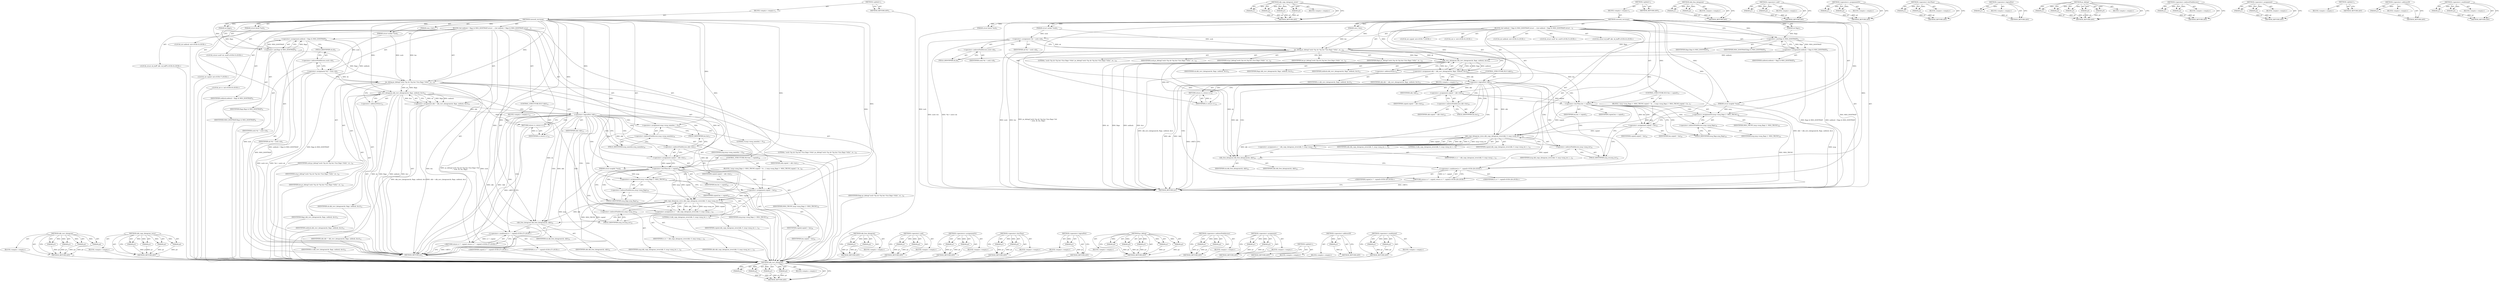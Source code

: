 digraph "&lt;operator&gt;.conditional" {
vulnerable_143 [label=<(METHOD,skb_recv_datagram)>];
vulnerable_144 [label=<(PARAM,p1)>];
vulnerable_145 [label=<(PARAM,p2)>];
vulnerable_146 [label=<(PARAM,p3)>];
vulnerable_147 [label=<(PARAM,p4)>];
vulnerable_148 [label=<(BLOCK,&lt;empty&gt;,&lt;empty&gt;)>];
vulnerable_149 [label=<(METHOD_RETURN,ANY)>];
vulnerable_168 [label=<(METHOD,skb_copy_datagram_iovec)>];
vulnerable_169 [label=<(PARAM,p1)>];
vulnerable_170 [label=<(PARAM,p2)>];
vulnerable_171 [label=<(PARAM,p3)>];
vulnerable_172 [label=<(PARAM,p4)>];
vulnerable_173 [label=<(BLOCK,&lt;empty&gt;,&lt;empty&gt;)>];
vulnerable_174 [label=<(METHOD_RETURN,ANY)>];
vulnerable_6 [label=<(METHOD,&lt;global&gt;)<SUB>1</SUB>>];
vulnerable_7 [label=<(BLOCK,&lt;empty&gt;,&lt;empty&gt;)<SUB>1</SUB>>];
vulnerable_8 [label=<(METHOD,rawsock_recvmsg)<SUB>1</SUB>>];
vulnerable_9 [label=<(PARAM,struct kiocb *iocb)<SUB>1</SUB>>];
vulnerable_10 [label=<(PARAM,struct socket *sock)<SUB>1</SUB>>];
vulnerable_11 [label=<(PARAM,struct msghdr *msg)<SUB>2</SUB>>];
vulnerable_12 [label=<(PARAM,size_t len)<SUB>2</SUB>>];
vulnerable_13 [label=<(PARAM,int flags)<SUB>2</SUB>>];
vulnerable_14 [label=<(BLOCK,{
	int noblock = flags &amp; MSG_DONTWAIT;
	struct ...,{
	int noblock = flags &amp; MSG_DONTWAIT;
	struct ...)<SUB>3</SUB>>];
vulnerable_15 [label="<(LOCAL,int noblock: int)<SUB>4</SUB>>"];
vulnerable_16 [label=<(&lt;operator&gt;.assignment,noblock = flags &amp; MSG_DONTWAIT)<SUB>4</SUB>>];
vulnerable_17 [label=<(IDENTIFIER,noblock,noblock = flags &amp; MSG_DONTWAIT)<SUB>4</SUB>>];
vulnerable_18 [label=<(&lt;operator&gt;.and,flags &amp; MSG_DONTWAIT)<SUB>4</SUB>>];
vulnerable_19 [label=<(IDENTIFIER,flags,flags &amp; MSG_DONTWAIT)<SUB>4</SUB>>];
vulnerable_20 [label=<(IDENTIFIER,MSG_DONTWAIT,flags &amp; MSG_DONTWAIT)<SUB>4</SUB>>];
vulnerable_21 [label="<(LOCAL,struct sock* sk: sock*)<SUB>5</SUB>>"];
vulnerable_22 [label=<(&lt;operator&gt;.assignment,*sk = sock-&gt;sk)<SUB>5</SUB>>];
vulnerable_23 [label=<(IDENTIFIER,sk,*sk = sock-&gt;sk)<SUB>5</SUB>>];
vulnerable_24 [label=<(&lt;operator&gt;.indirectFieldAccess,sock-&gt;sk)<SUB>5</SUB>>];
vulnerable_25 [label=<(IDENTIFIER,sock,*sk = sock-&gt;sk)<SUB>5</SUB>>];
vulnerable_26 [label=<(FIELD_IDENTIFIER,sk,sk)<SUB>5</SUB>>];
vulnerable_27 [label="<(LOCAL,struct sk_buff* skb: sk_buff*)<SUB>6</SUB>>"];
vulnerable_28 [label="<(LOCAL,int copied: int)<SUB>7</SUB>>"];
vulnerable_29 [label="<(LOCAL,int rc: int)<SUB>8</SUB>>"];
vulnerable_30 [label=<(pr_debug,pr_debug(&quot;sock=%p sk=%p len=%zu flags=%d\n&quot;, so...)<SUB>10</SUB>>];
vulnerable_31 [label=<(LITERAL,&quot;sock=%p sk=%p len=%zu flags=%d\n&quot;,pr_debug(&quot;sock=%p sk=%p len=%zu flags=%d\n&quot;, so...)<SUB>10</SUB>>];
vulnerable_32 [label=<(IDENTIFIER,sock,pr_debug(&quot;sock=%p sk=%p len=%zu flags=%d\n&quot;, so...)<SUB>10</SUB>>];
vulnerable_33 [label=<(IDENTIFIER,sk,pr_debug(&quot;sock=%p sk=%p len=%zu flags=%d\n&quot;, so...)<SUB>10</SUB>>];
vulnerable_34 [label=<(IDENTIFIER,len,pr_debug(&quot;sock=%p sk=%p len=%zu flags=%d\n&quot;, so...)<SUB>10</SUB>>];
vulnerable_35 [label=<(IDENTIFIER,flags,pr_debug(&quot;sock=%p sk=%p len=%zu flags=%d\n&quot;, so...)<SUB>10</SUB>>];
vulnerable_36 [label=<(&lt;operator&gt;.assignment,skb = skb_recv_datagram(sk, flags, noblock, &amp;rc))<SUB>12</SUB>>];
vulnerable_37 [label=<(IDENTIFIER,skb,skb = skb_recv_datagram(sk, flags, noblock, &amp;rc))<SUB>12</SUB>>];
vulnerable_38 [label=<(skb_recv_datagram,skb_recv_datagram(sk, flags, noblock, &amp;rc))<SUB>12</SUB>>];
vulnerable_39 [label=<(IDENTIFIER,sk,skb_recv_datagram(sk, flags, noblock, &amp;rc))<SUB>12</SUB>>];
vulnerable_40 [label=<(IDENTIFIER,flags,skb_recv_datagram(sk, flags, noblock, &amp;rc))<SUB>12</SUB>>];
vulnerable_41 [label=<(IDENTIFIER,noblock,skb_recv_datagram(sk, flags, noblock, &amp;rc))<SUB>12</SUB>>];
vulnerable_42 [label=<(&lt;operator&gt;.addressOf,&amp;rc)<SUB>12</SUB>>];
vulnerable_43 [label=<(IDENTIFIER,rc,skb_recv_datagram(sk, flags, noblock, &amp;rc))<SUB>12</SUB>>];
vulnerable_44 [label=<(CONTROL_STRUCTURE,IF,if (!skb))<SUB>13</SUB>>];
vulnerable_45 [label=<(&lt;operator&gt;.logicalNot,!skb)<SUB>13</SUB>>];
vulnerable_46 [label=<(IDENTIFIER,skb,!skb)<SUB>13</SUB>>];
vulnerable_47 [label=<(BLOCK,&lt;empty&gt;,&lt;empty&gt;)<SUB>14</SUB>>];
vulnerable_48 [label=<(RETURN,return rc;,return rc;)<SUB>14</SUB>>];
vulnerable_49 [label=<(IDENTIFIER,rc,return rc;)<SUB>14</SUB>>];
vulnerable_50 [label=<(&lt;operator&gt;.assignment,msg-&gt;msg_namelen = 0)<SUB>16</SUB>>];
vulnerable_51 [label=<(&lt;operator&gt;.indirectFieldAccess,msg-&gt;msg_namelen)<SUB>16</SUB>>];
vulnerable_52 [label=<(IDENTIFIER,msg,msg-&gt;msg_namelen = 0)<SUB>16</SUB>>];
vulnerable_53 [label=<(FIELD_IDENTIFIER,msg_namelen,msg_namelen)<SUB>16</SUB>>];
vulnerable_54 [label=<(LITERAL,0,msg-&gt;msg_namelen = 0)<SUB>16</SUB>>];
vulnerable_55 [label=<(&lt;operator&gt;.assignment,copied = skb-&gt;len)<SUB>17</SUB>>];
vulnerable_56 [label=<(IDENTIFIER,copied,copied = skb-&gt;len)<SUB>17</SUB>>];
vulnerable_57 [label=<(&lt;operator&gt;.indirectFieldAccess,skb-&gt;len)<SUB>17</SUB>>];
vulnerable_58 [label=<(IDENTIFIER,skb,copied = skb-&gt;len)<SUB>17</SUB>>];
vulnerable_59 [label=<(FIELD_IDENTIFIER,len,len)<SUB>17</SUB>>];
vulnerable_60 [label=<(CONTROL_STRUCTURE,IF,if (len &lt; copied))<SUB>18</SUB>>];
vulnerable_61 [label=<(&lt;operator&gt;.lessThan,len &lt; copied)<SUB>18</SUB>>];
vulnerable_62 [label=<(IDENTIFIER,len,len &lt; copied)<SUB>18</SUB>>];
vulnerable_63 [label=<(IDENTIFIER,copied,len &lt; copied)<SUB>18</SUB>>];
vulnerable_64 [label=<(BLOCK,{
 		msg-&gt;msg_flags |= MSG_TRUNC;
		copied = le...,{
 		msg-&gt;msg_flags |= MSG_TRUNC;
		copied = le...)<SUB>18</SUB>>];
vulnerable_65 [label=<(&lt;operators&gt;.assignmentOr,msg-&gt;msg_flags |= MSG_TRUNC)<SUB>19</SUB>>];
vulnerable_66 [label=<(&lt;operator&gt;.indirectFieldAccess,msg-&gt;msg_flags)<SUB>19</SUB>>];
vulnerable_67 [label=<(IDENTIFIER,msg,msg-&gt;msg_flags |= MSG_TRUNC)<SUB>19</SUB>>];
vulnerable_68 [label=<(FIELD_IDENTIFIER,msg_flags,msg_flags)<SUB>19</SUB>>];
vulnerable_69 [label=<(IDENTIFIER,MSG_TRUNC,msg-&gt;msg_flags |= MSG_TRUNC)<SUB>19</SUB>>];
vulnerable_70 [label=<(&lt;operator&gt;.assignment,copied = len)<SUB>20</SUB>>];
vulnerable_71 [label=<(IDENTIFIER,copied,copied = len)<SUB>20</SUB>>];
vulnerable_72 [label=<(IDENTIFIER,len,copied = len)<SUB>20</SUB>>];
vulnerable_73 [label=<(&lt;operator&gt;.assignment,rc = skb_copy_datagram_iovec(skb, 0, msg-&gt;msg_i...)<SUB>23</SUB>>];
vulnerable_74 [label=<(IDENTIFIER,rc,rc = skb_copy_datagram_iovec(skb, 0, msg-&gt;msg_i...)<SUB>23</SUB>>];
vulnerable_75 [label=<(skb_copy_datagram_iovec,skb_copy_datagram_iovec(skb, 0, msg-&gt;msg_iov, c...)<SUB>23</SUB>>];
vulnerable_76 [label=<(IDENTIFIER,skb,skb_copy_datagram_iovec(skb, 0, msg-&gt;msg_iov, c...)<SUB>23</SUB>>];
vulnerable_77 [label=<(LITERAL,0,skb_copy_datagram_iovec(skb, 0, msg-&gt;msg_iov, c...)<SUB>23</SUB>>];
vulnerable_78 [label=<(&lt;operator&gt;.indirectFieldAccess,msg-&gt;msg_iov)<SUB>23</SUB>>];
vulnerable_79 [label=<(IDENTIFIER,msg,skb_copy_datagram_iovec(skb, 0, msg-&gt;msg_iov, c...)<SUB>23</SUB>>];
vulnerable_80 [label=<(FIELD_IDENTIFIER,msg_iov,msg_iov)<SUB>23</SUB>>];
vulnerable_81 [label=<(IDENTIFIER,copied,skb_copy_datagram_iovec(skb, 0, msg-&gt;msg_iov, c...)<SUB>23</SUB>>];
vulnerable_82 [label=<(skb_free_datagram,skb_free_datagram(sk, skb))<SUB>25</SUB>>];
vulnerable_83 [label=<(IDENTIFIER,sk,skb_free_datagram(sk, skb))<SUB>25</SUB>>];
vulnerable_84 [label=<(IDENTIFIER,skb,skb_free_datagram(sk, skb))<SUB>25</SUB>>];
vulnerable_85 [label="<(RETURN,return rc ? : copied;,return rc ? : copied;)<SUB>27</SUB>>"];
vulnerable_86 [label="<(&lt;operator&gt;.conditional,rc ? : copied)<SUB>27</SUB>>"];
vulnerable_87 [label="<(IDENTIFIER,rc,rc ? : copied)<SUB>27</SUB>>"];
vulnerable_88 [label="<(IDENTIFIER,copied,rc ? : copied)<SUB>27</SUB>>"];
vulnerable_89 [label=<(METHOD_RETURN,int)<SUB>1</SUB>>];
vulnerable_91 [label=<(METHOD_RETURN,ANY)<SUB>1</SUB>>];
vulnerable_175 [label=<(METHOD,skb_free_datagram)>];
vulnerable_176 [label=<(PARAM,p1)>];
vulnerable_177 [label=<(PARAM,p2)>];
vulnerable_178 [label=<(BLOCK,&lt;empty&gt;,&lt;empty&gt;)>];
vulnerable_179 [label=<(METHOD_RETURN,ANY)>];
vulnerable_125 [label=<(METHOD,&lt;operator&gt;.and)>];
vulnerable_126 [label=<(PARAM,p1)>];
vulnerable_127 [label=<(PARAM,p2)>];
vulnerable_128 [label=<(BLOCK,&lt;empty&gt;,&lt;empty&gt;)>];
vulnerable_129 [label=<(METHOD_RETURN,ANY)>];
vulnerable_163 [label=<(METHOD,&lt;operators&gt;.assignmentOr)>];
vulnerable_164 [label=<(PARAM,p1)>];
vulnerable_165 [label=<(PARAM,p2)>];
vulnerable_166 [label=<(BLOCK,&lt;empty&gt;,&lt;empty&gt;)>];
vulnerable_167 [label=<(METHOD_RETURN,ANY)>];
vulnerable_158 [label=<(METHOD,&lt;operator&gt;.lessThan)>];
vulnerable_159 [label=<(PARAM,p1)>];
vulnerable_160 [label=<(PARAM,p2)>];
vulnerable_161 [label=<(BLOCK,&lt;empty&gt;,&lt;empty&gt;)>];
vulnerable_162 [label=<(METHOD_RETURN,ANY)>];
vulnerable_154 [label=<(METHOD,&lt;operator&gt;.logicalNot)>];
vulnerable_155 [label=<(PARAM,p1)>];
vulnerable_156 [label=<(BLOCK,&lt;empty&gt;,&lt;empty&gt;)>];
vulnerable_157 [label=<(METHOD_RETURN,ANY)>];
vulnerable_135 [label=<(METHOD,pr_debug)>];
vulnerable_136 [label=<(PARAM,p1)>];
vulnerable_137 [label=<(PARAM,p2)>];
vulnerable_138 [label=<(PARAM,p3)>];
vulnerable_139 [label=<(PARAM,p4)>];
vulnerable_140 [label=<(PARAM,p5)>];
vulnerable_141 [label=<(BLOCK,&lt;empty&gt;,&lt;empty&gt;)>];
vulnerable_142 [label=<(METHOD_RETURN,ANY)>];
vulnerable_130 [label=<(METHOD,&lt;operator&gt;.indirectFieldAccess)>];
vulnerable_131 [label=<(PARAM,p1)>];
vulnerable_132 [label=<(PARAM,p2)>];
vulnerable_133 [label=<(BLOCK,&lt;empty&gt;,&lt;empty&gt;)>];
vulnerable_134 [label=<(METHOD_RETURN,ANY)>];
vulnerable_120 [label=<(METHOD,&lt;operator&gt;.assignment)>];
vulnerable_121 [label=<(PARAM,p1)>];
vulnerable_122 [label=<(PARAM,p2)>];
vulnerable_123 [label=<(BLOCK,&lt;empty&gt;,&lt;empty&gt;)>];
vulnerable_124 [label=<(METHOD_RETURN,ANY)>];
vulnerable_114 [label=<(METHOD,&lt;global&gt;)<SUB>1</SUB>>];
vulnerable_115 [label=<(BLOCK,&lt;empty&gt;,&lt;empty&gt;)>];
vulnerable_116 [label=<(METHOD_RETURN,ANY)>];
vulnerable_150 [label=<(METHOD,&lt;operator&gt;.addressOf)>];
vulnerable_151 [label=<(PARAM,p1)>];
vulnerable_152 [label=<(BLOCK,&lt;empty&gt;,&lt;empty&gt;)>];
vulnerable_153 [label=<(METHOD_RETURN,ANY)>];
vulnerable_180 [label=<(METHOD,&lt;operator&gt;.conditional)>];
vulnerable_181 [label=<(PARAM,p1)>];
vulnerable_182 [label=<(PARAM,p2)>];
vulnerable_183 [label=<(BLOCK,&lt;empty&gt;,&lt;empty&gt;)>];
vulnerable_184 [label=<(METHOD_RETURN,ANY)>];
fixed_138 [label=<(METHOD,skb_recv_datagram)>];
fixed_139 [label=<(PARAM,p1)>];
fixed_140 [label=<(PARAM,p2)>];
fixed_141 [label=<(PARAM,p3)>];
fixed_142 [label=<(PARAM,p4)>];
fixed_143 [label=<(BLOCK,&lt;empty&gt;,&lt;empty&gt;)>];
fixed_144 [label=<(METHOD_RETURN,ANY)>];
fixed_163 [label=<(METHOD,skb_copy_datagram_iovec)>];
fixed_164 [label=<(PARAM,p1)>];
fixed_165 [label=<(PARAM,p2)>];
fixed_166 [label=<(PARAM,p3)>];
fixed_167 [label=<(PARAM,p4)>];
fixed_168 [label=<(BLOCK,&lt;empty&gt;,&lt;empty&gt;)>];
fixed_169 [label=<(METHOD_RETURN,ANY)>];
fixed_6 [label=<(METHOD,&lt;global&gt;)<SUB>1</SUB>>];
fixed_7 [label=<(BLOCK,&lt;empty&gt;,&lt;empty&gt;)<SUB>1</SUB>>];
fixed_8 [label=<(METHOD,rawsock_recvmsg)<SUB>1</SUB>>];
fixed_9 [label=<(PARAM,struct kiocb *iocb)<SUB>1</SUB>>];
fixed_10 [label=<(PARAM,struct socket *sock)<SUB>1</SUB>>];
fixed_11 [label=<(PARAM,struct msghdr *msg)<SUB>2</SUB>>];
fixed_12 [label=<(PARAM,size_t len)<SUB>2</SUB>>];
fixed_13 [label=<(PARAM,int flags)<SUB>2</SUB>>];
fixed_14 [label=<(BLOCK,{
	int noblock = flags &amp; MSG_DONTWAIT;
	struct ...,{
	int noblock = flags &amp; MSG_DONTWAIT;
	struct ...)<SUB>3</SUB>>];
fixed_15 [label="<(LOCAL,int noblock: int)<SUB>4</SUB>>"];
fixed_16 [label=<(&lt;operator&gt;.assignment,noblock = flags &amp; MSG_DONTWAIT)<SUB>4</SUB>>];
fixed_17 [label=<(IDENTIFIER,noblock,noblock = flags &amp; MSG_DONTWAIT)<SUB>4</SUB>>];
fixed_18 [label=<(&lt;operator&gt;.and,flags &amp; MSG_DONTWAIT)<SUB>4</SUB>>];
fixed_19 [label=<(IDENTIFIER,flags,flags &amp; MSG_DONTWAIT)<SUB>4</SUB>>];
fixed_20 [label=<(IDENTIFIER,MSG_DONTWAIT,flags &amp; MSG_DONTWAIT)<SUB>4</SUB>>];
fixed_21 [label="<(LOCAL,struct sock* sk: sock*)<SUB>5</SUB>>"];
fixed_22 [label=<(&lt;operator&gt;.assignment,*sk = sock-&gt;sk)<SUB>5</SUB>>];
fixed_23 [label=<(IDENTIFIER,sk,*sk = sock-&gt;sk)<SUB>5</SUB>>];
fixed_24 [label=<(&lt;operator&gt;.indirectFieldAccess,sock-&gt;sk)<SUB>5</SUB>>];
fixed_25 [label=<(IDENTIFIER,sock,*sk = sock-&gt;sk)<SUB>5</SUB>>];
fixed_26 [label=<(FIELD_IDENTIFIER,sk,sk)<SUB>5</SUB>>];
fixed_27 [label="<(LOCAL,struct sk_buff* skb: sk_buff*)<SUB>6</SUB>>"];
fixed_28 [label="<(LOCAL,int copied: int)<SUB>7</SUB>>"];
fixed_29 [label="<(LOCAL,int rc: int)<SUB>8</SUB>>"];
fixed_30 [label=<(pr_debug,pr_debug(&quot;sock=%p sk=%p len=%zu flags=%d\n&quot;, so...)<SUB>10</SUB>>];
fixed_31 [label=<(LITERAL,&quot;sock=%p sk=%p len=%zu flags=%d\n&quot;,pr_debug(&quot;sock=%p sk=%p len=%zu flags=%d\n&quot;, so...)<SUB>10</SUB>>];
fixed_32 [label=<(IDENTIFIER,sock,pr_debug(&quot;sock=%p sk=%p len=%zu flags=%d\n&quot;, so...)<SUB>10</SUB>>];
fixed_33 [label=<(IDENTIFIER,sk,pr_debug(&quot;sock=%p sk=%p len=%zu flags=%d\n&quot;, so...)<SUB>10</SUB>>];
fixed_34 [label=<(IDENTIFIER,len,pr_debug(&quot;sock=%p sk=%p len=%zu flags=%d\n&quot;, so...)<SUB>10</SUB>>];
fixed_35 [label=<(IDENTIFIER,flags,pr_debug(&quot;sock=%p sk=%p len=%zu flags=%d\n&quot;, so...)<SUB>10</SUB>>];
fixed_36 [label=<(&lt;operator&gt;.assignment,skb = skb_recv_datagram(sk, flags, noblock, &amp;rc))<SUB>12</SUB>>];
fixed_37 [label=<(IDENTIFIER,skb,skb = skb_recv_datagram(sk, flags, noblock, &amp;rc))<SUB>12</SUB>>];
fixed_38 [label=<(skb_recv_datagram,skb_recv_datagram(sk, flags, noblock, &amp;rc))<SUB>12</SUB>>];
fixed_39 [label=<(IDENTIFIER,sk,skb_recv_datagram(sk, flags, noblock, &amp;rc))<SUB>12</SUB>>];
fixed_40 [label=<(IDENTIFIER,flags,skb_recv_datagram(sk, flags, noblock, &amp;rc))<SUB>12</SUB>>];
fixed_41 [label=<(IDENTIFIER,noblock,skb_recv_datagram(sk, flags, noblock, &amp;rc))<SUB>12</SUB>>];
fixed_42 [label=<(&lt;operator&gt;.addressOf,&amp;rc)<SUB>12</SUB>>];
fixed_43 [label=<(IDENTIFIER,rc,skb_recv_datagram(sk, flags, noblock, &amp;rc))<SUB>12</SUB>>];
fixed_44 [label=<(CONTROL_STRUCTURE,IF,if (!skb))<SUB>13</SUB>>];
fixed_45 [label=<(&lt;operator&gt;.logicalNot,!skb)<SUB>13</SUB>>];
fixed_46 [label=<(IDENTIFIER,skb,!skb)<SUB>13</SUB>>];
fixed_47 [label=<(BLOCK,&lt;empty&gt;,&lt;empty&gt;)<SUB>14</SUB>>];
fixed_48 [label=<(RETURN,return rc;,return rc;)<SUB>14</SUB>>];
fixed_49 [label=<(IDENTIFIER,rc,return rc;)<SUB>14</SUB>>];
fixed_50 [label=<(&lt;operator&gt;.assignment,copied = skb-&gt;len)<SUB>16</SUB>>];
fixed_51 [label=<(IDENTIFIER,copied,copied = skb-&gt;len)<SUB>16</SUB>>];
fixed_52 [label=<(&lt;operator&gt;.indirectFieldAccess,skb-&gt;len)<SUB>16</SUB>>];
fixed_53 [label=<(IDENTIFIER,skb,copied = skb-&gt;len)<SUB>16</SUB>>];
fixed_54 [label=<(FIELD_IDENTIFIER,len,len)<SUB>16</SUB>>];
fixed_55 [label=<(CONTROL_STRUCTURE,IF,if (len &lt; copied))<SUB>17</SUB>>];
fixed_56 [label=<(&lt;operator&gt;.lessThan,len &lt; copied)<SUB>17</SUB>>];
fixed_57 [label=<(IDENTIFIER,len,len &lt; copied)<SUB>17</SUB>>];
fixed_58 [label=<(IDENTIFIER,copied,len &lt; copied)<SUB>17</SUB>>];
fixed_59 [label=<(BLOCK,{
 		msg-&gt;msg_flags |= MSG_TRUNC;
		copied = le...,{
 		msg-&gt;msg_flags |= MSG_TRUNC;
		copied = le...)<SUB>17</SUB>>];
fixed_60 [label=<(&lt;operators&gt;.assignmentOr,msg-&gt;msg_flags |= MSG_TRUNC)<SUB>18</SUB>>];
fixed_61 [label=<(&lt;operator&gt;.indirectFieldAccess,msg-&gt;msg_flags)<SUB>18</SUB>>];
fixed_62 [label=<(IDENTIFIER,msg,msg-&gt;msg_flags |= MSG_TRUNC)<SUB>18</SUB>>];
fixed_63 [label=<(FIELD_IDENTIFIER,msg_flags,msg_flags)<SUB>18</SUB>>];
fixed_64 [label=<(IDENTIFIER,MSG_TRUNC,msg-&gt;msg_flags |= MSG_TRUNC)<SUB>18</SUB>>];
fixed_65 [label=<(&lt;operator&gt;.assignment,copied = len)<SUB>19</SUB>>];
fixed_66 [label=<(IDENTIFIER,copied,copied = len)<SUB>19</SUB>>];
fixed_67 [label=<(IDENTIFIER,len,copied = len)<SUB>19</SUB>>];
fixed_68 [label=<(&lt;operator&gt;.assignment,rc = skb_copy_datagram_iovec(skb, 0, msg-&gt;msg_i...)<SUB>22</SUB>>];
fixed_69 [label=<(IDENTIFIER,rc,rc = skb_copy_datagram_iovec(skb, 0, msg-&gt;msg_i...)<SUB>22</SUB>>];
fixed_70 [label=<(skb_copy_datagram_iovec,skb_copy_datagram_iovec(skb, 0, msg-&gt;msg_iov, c...)<SUB>22</SUB>>];
fixed_71 [label=<(IDENTIFIER,skb,skb_copy_datagram_iovec(skb, 0, msg-&gt;msg_iov, c...)<SUB>22</SUB>>];
fixed_72 [label=<(LITERAL,0,skb_copy_datagram_iovec(skb, 0, msg-&gt;msg_iov, c...)<SUB>22</SUB>>];
fixed_73 [label=<(&lt;operator&gt;.indirectFieldAccess,msg-&gt;msg_iov)<SUB>22</SUB>>];
fixed_74 [label=<(IDENTIFIER,msg,skb_copy_datagram_iovec(skb, 0, msg-&gt;msg_iov, c...)<SUB>22</SUB>>];
fixed_75 [label=<(FIELD_IDENTIFIER,msg_iov,msg_iov)<SUB>22</SUB>>];
fixed_76 [label=<(IDENTIFIER,copied,skb_copy_datagram_iovec(skb, 0, msg-&gt;msg_iov, c...)<SUB>22</SUB>>];
fixed_77 [label=<(skb_free_datagram,skb_free_datagram(sk, skb))<SUB>24</SUB>>];
fixed_78 [label=<(IDENTIFIER,sk,skb_free_datagram(sk, skb))<SUB>24</SUB>>];
fixed_79 [label=<(IDENTIFIER,skb,skb_free_datagram(sk, skb))<SUB>24</SUB>>];
fixed_80 [label="<(RETURN,return rc ? : copied;,return rc ? : copied;)<SUB>26</SUB>>"];
fixed_81 [label="<(&lt;operator&gt;.conditional,rc ? : copied)<SUB>26</SUB>>"];
fixed_82 [label="<(IDENTIFIER,rc,rc ? : copied)<SUB>26</SUB>>"];
fixed_83 [label="<(IDENTIFIER,copied,rc ? : copied)<SUB>26</SUB>>"];
fixed_84 [label=<(METHOD_RETURN,int)<SUB>1</SUB>>];
fixed_86 [label=<(METHOD_RETURN,ANY)<SUB>1</SUB>>];
fixed_170 [label=<(METHOD,skb_free_datagram)>];
fixed_171 [label=<(PARAM,p1)>];
fixed_172 [label=<(PARAM,p2)>];
fixed_173 [label=<(BLOCK,&lt;empty&gt;,&lt;empty&gt;)>];
fixed_174 [label=<(METHOD_RETURN,ANY)>];
fixed_120 [label=<(METHOD,&lt;operator&gt;.and)>];
fixed_121 [label=<(PARAM,p1)>];
fixed_122 [label=<(PARAM,p2)>];
fixed_123 [label=<(BLOCK,&lt;empty&gt;,&lt;empty&gt;)>];
fixed_124 [label=<(METHOD_RETURN,ANY)>];
fixed_158 [label=<(METHOD,&lt;operators&gt;.assignmentOr)>];
fixed_159 [label=<(PARAM,p1)>];
fixed_160 [label=<(PARAM,p2)>];
fixed_161 [label=<(BLOCK,&lt;empty&gt;,&lt;empty&gt;)>];
fixed_162 [label=<(METHOD_RETURN,ANY)>];
fixed_153 [label=<(METHOD,&lt;operator&gt;.lessThan)>];
fixed_154 [label=<(PARAM,p1)>];
fixed_155 [label=<(PARAM,p2)>];
fixed_156 [label=<(BLOCK,&lt;empty&gt;,&lt;empty&gt;)>];
fixed_157 [label=<(METHOD_RETURN,ANY)>];
fixed_149 [label=<(METHOD,&lt;operator&gt;.logicalNot)>];
fixed_150 [label=<(PARAM,p1)>];
fixed_151 [label=<(BLOCK,&lt;empty&gt;,&lt;empty&gt;)>];
fixed_152 [label=<(METHOD_RETURN,ANY)>];
fixed_130 [label=<(METHOD,pr_debug)>];
fixed_131 [label=<(PARAM,p1)>];
fixed_132 [label=<(PARAM,p2)>];
fixed_133 [label=<(PARAM,p3)>];
fixed_134 [label=<(PARAM,p4)>];
fixed_135 [label=<(PARAM,p5)>];
fixed_136 [label=<(BLOCK,&lt;empty&gt;,&lt;empty&gt;)>];
fixed_137 [label=<(METHOD_RETURN,ANY)>];
fixed_125 [label=<(METHOD,&lt;operator&gt;.indirectFieldAccess)>];
fixed_126 [label=<(PARAM,p1)>];
fixed_127 [label=<(PARAM,p2)>];
fixed_128 [label=<(BLOCK,&lt;empty&gt;,&lt;empty&gt;)>];
fixed_129 [label=<(METHOD_RETURN,ANY)>];
fixed_115 [label=<(METHOD,&lt;operator&gt;.assignment)>];
fixed_116 [label=<(PARAM,p1)>];
fixed_117 [label=<(PARAM,p2)>];
fixed_118 [label=<(BLOCK,&lt;empty&gt;,&lt;empty&gt;)>];
fixed_119 [label=<(METHOD_RETURN,ANY)>];
fixed_109 [label=<(METHOD,&lt;global&gt;)<SUB>1</SUB>>];
fixed_110 [label=<(BLOCK,&lt;empty&gt;,&lt;empty&gt;)>];
fixed_111 [label=<(METHOD_RETURN,ANY)>];
fixed_145 [label=<(METHOD,&lt;operator&gt;.addressOf)>];
fixed_146 [label=<(PARAM,p1)>];
fixed_147 [label=<(BLOCK,&lt;empty&gt;,&lt;empty&gt;)>];
fixed_148 [label=<(METHOD_RETURN,ANY)>];
fixed_175 [label=<(METHOD,&lt;operator&gt;.conditional)>];
fixed_176 [label=<(PARAM,p1)>];
fixed_177 [label=<(PARAM,p2)>];
fixed_178 [label=<(BLOCK,&lt;empty&gt;,&lt;empty&gt;)>];
fixed_179 [label=<(METHOD_RETURN,ANY)>];
vulnerable_143 -> vulnerable_144  [key=0, label="AST: "];
vulnerable_143 -> vulnerable_144  [key=1, label="DDG: "];
vulnerable_143 -> vulnerable_148  [key=0, label="AST: "];
vulnerable_143 -> vulnerable_145  [key=0, label="AST: "];
vulnerable_143 -> vulnerable_145  [key=1, label="DDG: "];
vulnerable_143 -> vulnerable_149  [key=0, label="AST: "];
vulnerable_143 -> vulnerable_149  [key=1, label="CFG: "];
vulnerable_143 -> vulnerable_146  [key=0, label="AST: "];
vulnerable_143 -> vulnerable_146  [key=1, label="DDG: "];
vulnerable_143 -> vulnerable_147  [key=0, label="AST: "];
vulnerable_143 -> vulnerable_147  [key=1, label="DDG: "];
vulnerable_144 -> vulnerable_149  [key=0, label="DDG: p1"];
vulnerable_145 -> vulnerable_149  [key=0, label="DDG: p2"];
vulnerable_146 -> vulnerable_149  [key=0, label="DDG: p3"];
vulnerable_147 -> vulnerable_149  [key=0, label="DDG: p4"];
vulnerable_148 -> fixed_138  [key=0];
vulnerable_149 -> fixed_138  [key=0];
vulnerable_168 -> vulnerable_169  [key=0, label="AST: "];
vulnerable_168 -> vulnerable_169  [key=1, label="DDG: "];
vulnerable_168 -> vulnerable_173  [key=0, label="AST: "];
vulnerable_168 -> vulnerable_170  [key=0, label="AST: "];
vulnerable_168 -> vulnerable_170  [key=1, label="DDG: "];
vulnerable_168 -> vulnerable_174  [key=0, label="AST: "];
vulnerable_168 -> vulnerable_174  [key=1, label="CFG: "];
vulnerable_168 -> vulnerable_171  [key=0, label="AST: "];
vulnerable_168 -> vulnerable_171  [key=1, label="DDG: "];
vulnerable_168 -> vulnerable_172  [key=0, label="AST: "];
vulnerable_168 -> vulnerable_172  [key=1, label="DDG: "];
vulnerable_169 -> vulnerable_174  [key=0, label="DDG: p1"];
vulnerable_170 -> vulnerable_174  [key=0, label="DDG: p2"];
vulnerable_171 -> vulnerable_174  [key=0, label="DDG: p3"];
vulnerable_172 -> vulnerable_174  [key=0, label="DDG: p4"];
vulnerable_173 -> fixed_138  [key=0];
vulnerable_174 -> fixed_138  [key=0];
vulnerable_6 -> vulnerable_7  [key=0, label="AST: "];
vulnerable_6 -> vulnerable_91  [key=0, label="AST: "];
vulnerable_6 -> vulnerable_91  [key=1, label="CFG: "];
vulnerable_7 -> vulnerable_8  [key=0, label="AST: "];
vulnerable_8 -> vulnerable_9  [key=0, label="AST: "];
vulnerable_8 -> vulnerable_9  [key=1, label="DDG: "];
vulnerable_8 -> vulnerable_10  [key=0, label="AST: "];
vulnerable_8 -> vulnerable_10  [key=1, label="DDG: "];
vulnerable_8 -> vulnerable_11  [key=0, label="AST: "];
vulnerable_8 -> vulnerable_11  [key=1, label="DDG: "];
vulnerable_8 -> vulnerable_12  [key=0, label="AST: "];
vulnerable_8 -> vulnerable_12  [key=1, label="DDG: "];
vulnerable_8 -> vulnerable_13  [key=0, label="AST: "];
vulnerable_8 -> vulnerable_13  [key=1, label="DDG: "];
vulnerable_8 -> vulnerable_14  [key=0, label="AST: "];
vulnerable_8 -> vulnerable_89  [key=0, label="AST: "];
vulnerable_8 -> vulnerable_18  [key=0, label="CFG: "];
vulnerable_8 -> vulnerable_18  [key=1, label="DDG: "];
vulnerable_8 -> vulnerable_50  [key=0, label="DDG: "];
vulnerable_8 -> vulnerable_30  [key=0, label="DDG: "];
vulnerable_8 -> vulnerable_82  [key=0, label="DDG: "];
vulnerable_8 -> vulnerable_86  [key=0, label="DDG: "];
vulnerable_8 -> vulnerable_38  [key=0, label="DDG: "];
vulnerable_8 -> vulnerable_45  [key=0, label="DDG: "];
vulnerable_8 -> vulnerable_61  [key=0, label="DDG: "];
vulnerable_8 -> vulnerable_65  [key=0, label="DDG: "];
vulnerable_8 -> vulnerable_70  [key=0, label="DDG: "];
vulnerable_8 -> vulnerable_75  [key=0, label="DDG: "];
vulnerable_8 -> vulnerable_49  [key=0, label="DDG: "];
vulnerable_9 -> vulnerable_89  [key=0, label="DDG: iocb"];
vulnerable_10 -> vulnerable_22  [key=0, label="DDG: sock"];
vulnerable_10 -> vulnerable_30  [key=0, label="DDG: sock"];
vulnerable_11 -> vulnerable_89  [key=0, label="DDG: msg"];
vulnerable_11 -> vulnerable_75  [key=0, label="DDG: msg"];
vulnerable_11 -> vulnerable_65  [key=0, label="DDG: msg"];
vulnerable_12 -> vulnerable_30  [key=0, label="DDG: len"];
vulnerable_13 -> vulnerable_18  [key=0, label="DDG: flags"];
vulnerable_14 -> vulnerable_15  [key=0, label="AST: "];
vulnerable_14 -> vulnerable_16  [key=0, label="AST: "];
vulnerable_14 -> vulnerable_21  [key=0, label="AST: "];
vulnerable_14 -> vulnerable_22  [key=0, label="AST: "];
vulnerable_14 -> vulnerable_27  [key=0, label="AST: "];
vulnerable_14 -> vulnerable_28  [key=0, label="AST: "];
vulnerable_14 -> vulnerable_29  [key=0, label="AST: "];
vulnerable_14 -> vulnerable_30  [key=0, label="AST: "];
vulnerable_14 -> vulnerable_36  [key=0, label="AST: "];
vulnerable_14 -> vulnerable_44  [key=0, label="AST: "];
vulnerable_14 -> vulnerable_50  [key=0, label="AST: "];
vulnerable_14 -> vulnerable_55  [key=0, label="AST: "];
vulnerable_14 -> vulnerable_60  [key=0, label="AST: "];
vulnerable_14 -> vulnerable_73  [key=0, label="AST: "];
vulnerable_14 -> vulnerable_82  [key=0, label="AST: "];
vulnerable_14 -> vulnerable_85  [key=0, label="AST: "];
vulnerable_15 -> fixed_138  [key=0];
vulnerable_16 -> vulnerable_17  [key=0, label="AST: "];
vulnerable_16 -> vulnerable_18  [key=0, label="AST: "];
vulnerable_16 -> vulnerable_26  [key=0, label="CFG: "];
vulnerable_16 -> vulnerable_89  [key=0, label="DDG: flags &amp; MSG_DONTWAIT"];
vulnerable_16 -> vulnerable_89  [key=1, label="DDG: noblock = flags &amp; MSG_DONTWAIT"];
vulnerable_16 -> vulnerable_38  [key=0, label="DDG: noblock"];
vulnerable_17 -> fixed_138  [key=0];
vulnerable_18 -> vulnerable_19  [key=0, label="AST: "];
vulnerable_18 -> vulnerable_20  [key=0, label="AST: "];
vulnerable_18 -> vulnerable_16  [key=0, label="CFG: "];
vulnerable_18 -> vulnerable_16  [key=1, label="DDG: flags"];
vulnerable_18 -> vulnerable_16  [key=2, label="DDG: MSG_DONTWAIT"];
vulnerable_18 -> vulnerable_89  [key=0, label="DDG: MSG_DONTWAIT"];
vulnerable_18 -> vulnerable_30  [key=0, label="DDG: flags"];
vulnerable_19 -> fixed_138  [key=0];
vulnerable_20 -> fixed_138  [key=0];
vulnerable_21 -> fixed_138  [key=0];
vulnerable_22 -> vulnerable_23  [key=0, label="AST: "];
vulnerable_22 -> vulnerable_24  [key=0, label="AST: "];
vulnerable_22 -> vulnerable_30  [key=0, label="CFG: "];
vulnerable_22 -> vulnerable_30  [key=1, label="DDG: sk"];
vulnerable_22 -> vulnerable_89  [key=0, label="DDG: sock-&gt;sk"];
vulnerable_22 -> vulnerable_89  [key=1, label="DDG: *sk = sock-&gt;sk"];
vulnerable_23 -> fixed_138  [key=0];
vulnerable_24 -> vulnerable_25  [key=0, label="AST: "];
vulnerable_24 -> vulnerable_26  [key=0, label="AST: "];
vulnerable_24 -> vulnerable_22  [key=0, label="CFG: "];
vulnerable_25 -> fixed_138  [key=0];
vulnerable_26 -> vulnerable_24  [key=0, label="CFG: "];
vulnerable_27 -> fixed_138  [key=0];
vulnerable_28 -> fixed_138  [key=0];
vulnerable_29 -> fixed_138  [key=0];
vulnerable_30 -> vulnerable_31  [key=0, label="AST: "];
vulnerable_30 -> vulnerable_32  [key=0, label="AST: "];
vulnerable_30 -> vulnerable_33  [key=0, label="AST: "];
vulnerable_30 -> vulnerable_34  [key=0, label="AST: "];
vulnerable_30 -> vulnerable_35  [key=0, label="AST: "];
vulnerable_30 -> vulnerable_42  [key=0, label="CFG: "];
vulnerable_30 -> vulnerable_89  [key=0, label="DDG: sock"];
vulnerable_30 -> vulnerable_89  [key=1, label="DDG: len"];
vulnerable_30 -> vulnerable_89  [key=2, label="DDG: pr_debug(&quot;sock=%p sk=%p len=%zu flags=%d\n&quot;, sock, sk, len, flags)"];
vulnerable_30 -> vulnerable_38  [key=0, label="DDG: sk"];
vulnerable_30 -> vulnerable_38  [key=1, label="DDG: flags"];
vulnerable_30 -> vulnerable_61  [key=0, label="DDG: len"];
vulnerable_31 -> fixed_138  [key=0];
vulnerable_32 -> fixed_138  [key=0];
vulnerable_33 -> fixed_138  [key=0];
vulnerable_34 -> fixed_138  [key=0];
vulnerable_35 -> fixed_138  [key=0];
vulnerable_36 -> vulnerable_37  [key=0, label="AST: "];
vulnerable_36 -> vulnerable_38  [key=0, label="AST: "];
vulnerable_36 -> vulnerable_45  [key=0, label="CFG: "];
vulnerable_36 -> vulnerable_45  [key=1, label="DDG: skb"];
vulnerable_36 -> vulnerable_89  [key=0, label="DDG: skb_recv_datagram(sk, flags, noblock, &amp;rc)"];
vulnerable_36 -> vulnerable_89  [key=1, label="DDG: skb = skb_recv_datagram(sk, flags, noblock, &amp;rc)"];
vulnerable_37 -> fixed_138  [key=0];
vulnerable_38 -> vulnerable_39  [key=0, label="AST: "];
vulnerable_38 -> vulnerable_40  [key=0, label="AST: "];
vulnerable_38 -> vulnerable_41  [key=0, label="AST: "];
vulnerable_38 -> vulnerable_42  [key=0, label="AST: "];
vulnerable_38 -> vulnerable_36  [key=0, label="CFG: "];
vulnerable_38 -> vulnerable_36  [key=1, label="DDG: sk"];
vulnerable_38 -> vulnerable_36  [key=2, label="DDG: flags"];
vulnerable_38 -> vulnerable_36  [key=3, label="DDG: noblock"];
vulnerable_38 -> vulnerable_36  [key=4, label="DDG: &amp;rc"];
vulnerable_38 -> vulnerable_89  [key=0, label="DDG: sk"];
vulnerable_38 -> vulnerable_89  [key=1, label="DDG: flags"];
vulnerable_38 -> vulnerable_89  [key=2, label="DDG: noblock"];
vulnerable_38 -> vulnerable_89  [key=3, label="DDG: &amp;rc"];
vulnerable_38 -> vulnerable_82  [key=0, label="DDG: sk"];
vulnerable_38 -> vulnerable_49  [key=0, label="DDG: &amp;rc"];
vulnerable_39 -> fixed_138  [key=0];
vulnerable_40 -> fixed_138  [key=0];
vulnerable_41 -> fixed_138  [key=0];
vulnerable_42 -> vulnerable_43  [key=0, label="AST: "];
vulnerable_42 -> vulnerable_38  [key=0, label="CFG: "];
vulnerable_43 -> fixed_138  [key=0];
vulnerable_44 -> vulnerable_45  [key=0, label="AST: "];
vulnerable_44 -> vulnerable_47  [key=0, label="AST: "];
vulnerable_45 -> vulnerable_46  [key=0, label="AST: "];
vulnerable_45 -> vulnerable_48  [key=0, label="CFG: "];
vulnerable_45 -> vulnerable_48  [key=1, label="CDG: "];
vulnerable_45 -> vulnerable_53  [key=0, label="CFG: "];
vulnerable_45 -> vulnerable_53  [key=1, label="CDG: "];
vulnerable_45 -> vulnerable_89  [key=0, label="DDG: skb"];
vulnerable_45 -> vulnerable_89  [key=1, label="DDG: !skb"];
vulnerable_45 -> vulnerable_55  [key=0, label="DDG: skb"];
vulnerable_45 -> vulnerable_55  [key=1, label="CDG: "];
vulnerable_45 -> vulnerable_82  [key=0, label="DDG: skb"];
vulnerable_45 -> vulnerable_82  [key=1, label="CDG: "];
vulnerable_45 -> vulnerable_75  [key=0, label="DDG: skb"];
vulnerable_45 -> vulnerable_75  [key=1, label="CDG: "];
vulnerable_45 -> vulnerable_80  [key=0, label="CDG: "];
vulnerable_45 -> vulnerable_73  [key=0, label="CDG: "];
vulnerable_45 -> vulnerable_61  [key=0, label="CDG: "];
vulnerable_45 -> vulnerable_51  [key=0, label="CDG: "];
vulnerable_45 -> vulnerable_57  [key=0, label="CDG: "];
vulnerable_45 -> vulnerable_85  [key=0, label="CDG: "];
vulnerable_45 -> vulnerable_50  [key=0, label="CDG: "];
vulnerable_45 -> vulnerable_59  [key=0, label="CDG: "];
vulnerable_45 -> vulnerable_78  [key=0, label="CDG: "];
vulnerable_45 -> vulnerable_86  [key=0, label="CDG: "];
vulnerable_46 -> fixed_138  [key=0];
vulnerable_47 -> vulnerable_48  [key=0, label="AST: "];
vulnerable_48 -> vulnerable_49  [key=0, label="AST: "];
vulnerable_48 -> vulnerable_89  [key=0, label="CFG: "];
vulnerable_48 -> vulnerable_89  [key=1, label="DDG: &lt;RET&gt;"];
vulnerable_49 -> vulnerable_48  [key=0, label="DDG: rc"];
vulnerable_50 -> vulnerable_51  [key=0, label="AST: "];
vulnerable_50 -> vulnerable_54  [key=0, label="AST: "];
vulnerable_50 -> vulnerable_59  [key=0, label="CFG: "];
vulnerable_51 -> vulnerable_52  [key=0, label="AST: "];
vulnerable_51 -> vulnerable_53  [key=0, label="AST: "];
vulnerable_51 -> vulnerable_50  [key=0, label="CFG: "];
vulnerable_52 -> fixed_138  [key=0];
vulnerable_53 -> vulnerable_51  [key=0, label="CFG: "];
vulnerable_54 -> fixed_138  [key=0];
vulnerable_55 -> vulnerable_56  [key=0, label="AST: "];
vulnerable_55 -> vulnerable_57  [key=0, label="AST: "];
vulnerable_55 -> vulnerable_61  [key=0, label="CFG: "];
vulnerable_55 -> vulnerable_61  [key=1, label="DDG: copied"];
vulnerable_56 -> fixed_138  [key=0];
vulnerable_57 -> vulnerable_58  [key=0, label="AST: "];
vulnerable_57 -> vulnerable_59  [key=0, label="AST: "];
vulnerable_57 -> vulnerable_55  [key=0, label="CFG: "];
vulnerable_58 -> fixed_138  [key=0];
vulnerable_59 -> vulnerable_57  [key=0, label="CFG: "];
vulnerable_60 -> vulnerable_61  [key=0, label="AST: "];
vulnerable_60 -> vulnerable_64  [key=0, label="AST: "];
vulnerable_61 -> vulnerable_62  [key=0, label="AST: "];
vulnerable_61 -> vulnerable_63  [key=0, label="AST: "];
vulnerable_61 -> vulnerable_68  [key=0, label="CFG: "];
vulnerable_61 -> vulnerable_68  [key=1, label="CDG: "];
vulnerable_61 -> vulnerable_80  [key=0, label="CFG: "];
vulnerable_61 -> vulnerable_70  [key=0, label="DDG: len"];
vulnerable_61 -> vulnerable_70  [key=1, label="CDG: "];
vulnerable_61 -> vulnerable_75  [key=0, label="DDG: copied"];
vulnerable_61 -> vulnerable_66  [key=0, label="CDG: "];
vulnerable_61 -> vulnerable_65  [key=0, label="CDG: "];
vulnerable_62 -> fixed_138  [key=0];
vulnerable_63 -> fixed_138  [key=0];
vulnerable_64 -> vulnerable_65  [key=0, label="AST: "];
vulnerable_64 -> vulnerable_70  [key=0, label="AST: "];
vulnerable_65 -> vulnerable_66  [key=0, label="AST: "];
vulnerable_65 -> vulnerable_69  [key=0, label="AST: "];
vulnerable_65 -> vulnerable_70  [key=0, label="CFG: "];
vulnerable_65 -> vulnerable_89  [key=0, label="DDG: MSG_TRUNC"];
vulnerable_66 -> vulnerable_67  [key=0, label="AST: "];
vulnerable_66 -> vulnerable_68  [key=0, label="AST: "];
vulnerable_66 -> vulnerable_65  [key=0, label="CFG: "];
vulnerable_67 -> fixed_138  [key=0];
vulnerable_68 -> vulnerable_66  [key=0, label="CFG: "];
vulnerable_69 -> fixed_138  [key=0];
vulnerable_70 -> vulnerable_71  [key=0, label="AST: "];
vulnerable_70 -> vulnerable_72  [key=0, label="AST: "];
vulnerable_70 -> vulnerable_80  [key=0, label="CFG: "];
vulnerable_70 -> vulnerable_75  [key=0, label="DDG: copied"];
vulnerable_71 -> fixed_138  [key=0];
vulnerable_72 -> fixed_138  [key=0];
vulnerable_73 -> vulnerable_74  [key=0, label="AST: "];
vulnerable_73 -> vulnerable_75  [key=0, label="AST: "];
vulnerable_73 -> vulnerable_82  [key=0, label="CFG: "];
vulnerable_74 -> fixed_138  [key=0];
vulnerable_75 -> vulnerable_76  [key=0, label="AST: "];
vulnerable_75 -> vulnerable_77  [key=0, label="AST: "];
vulnerable_75 -> vulnerable_78  [key=0, label="AST: "];
vulnerable_75 -> vulnerable_81  [key=0, label="AST: "];
vulnerable_75 -> vulnerable_73  [key=0, label="CFG: "];
vulnerable_75 -> vulnerable_73  [key=1, label="DDG: skb"];
vulnerable_75 -> vulnerable_73  [key=2, label="DDG: 0"];
vulnerable_75 -> vulnerable_73  [key=3, label="DDG: msg-&gt;msg_iov"];
vulnerable_75 -> vulnerable_73  [key=4, label="DDG: copied"];
vulnerable_75 -> vulnerable_82  [key=0, label="DDG: skb"];
vulnerable_75 -> vulnerable_86  [key=0, label="DDG: copied"];
vulnerable_76 -> fixed_138  [key=0];
vulnerable_77 -> fixed_138  [key=0];
vulnerable_78 -> vulnerable_79  [key=0, label="AST: "];
vulnerable_78 -> vulnerable_80  [key=0, label="AST: "];
vulnerable_78 -> vulnerable_75  [key=0, label="CFG: "];
vulnerable_79 -> fixed_138  [key=0];
vulnerable_80 -> vulnerable_78  [key=0, label="CFG: "];
vulnerable_81 -> fixed_138  [key=0];
vulnerable_82 -> vulnerable_83  [key=0, label="AST: "];
vulnerable_82 -> vulnerable_84  [key=0, label="AST: "];
vulnerable_82 -> vulnerable_86  [key=0, label="CFG: "];
vulnerable_83 -> fixed_138  [key=0];
vulnerable_84 -> fixed_138  [key=0];
vulnerable_85 -> vulnerable_86  [key=0, label="AST: "];
vulnerable_85 -> vulnerable_89  [key=0, label="CFG: "];
vulnerable_85 -> vulnerable_89  [key=1, label="DDG: &lt;RET&gt;"];
vulnerable_86 -> vulnerable_87  [key=0, label="AST: "];
vulnerable_86 -> vulnerable_88  [key=0, label="AST: "];
vulnerable_86 -> vulnerable_85  [key=0, label="CFG: "];
vulnerable_86 -> vulnerable_85  [key=1, label="DDG: rc ? : copied"];
vulnerable_87 -> fixed_138  [key=0];
vulnerable_88 -> fixed_138  [key=0];
vulnerable_89 -> fixed_138  [key=0];
vulnerable_91 -> fixed_138  [key=0];
vulnerable_175 -> vulnerable_176  [key=0, label="AST: "];
vulnerable_175 -> vulnerable_176  [key=1, label="DDG: "];
vulnerable_175 -> vulnerable_178  [key=0, label="AST: "];
vulnerable_175 -> vulnerable_177  [key=0, label="AST: "];
vulnerable_175 -> vulnerable_177  [key=1, label="DDG: "];
vulnerable_175 -> vulnerable_179  [key=0, label="AST: "];
vulnerable_175 -> vulnerable_179  [key=1, label="CFG: "];
vulnerable_176 -> vulnerable_179  [key=0, label="DDG: p1"];
vulnerable_177 -> vulnerable_179  [key=0, label="DDG: p2"];
vulnerable_178 -> fixed_138  [key=0];
vulnerable_179 -> fixed_138  [key=0];
vulnerable_125 -> vulnerable_126  [key=0, label="AST: "];
vulnerable_125 -> vulnerable_126  [key=1, label="DDG: "];
vulnerable_125 -> vulnerable_128  [key=0, label="AST: "];
vulnerable_125 -> vulnerable_127  [key=0, label="AST: "];
vulnerable_125 -> vulnerable_127  [key=1, label="DDG: "];
vulnerable_125 -> vulnerable_129  [key=0, label="AST: "];
vulnerable_125 -> vulnerable_129  [key=1, label="CFG: "];
vulnerable_126 -> vulnerable_129  [key=0, label="DDG: p1"];
vulnerable_127 -> vulnerable_129  [key=0, label="DDG: p2"];
vulnerable_128 -> fixed_138  [key=0];
vulnerable_129 -> fixed_138  [key=0];
vulnerable_163 -> vulnerable_164  [key=0, label="AST: "];
vulnerable_163 -> vulnerable_164  [key=1, label="DDG: "];
vulnerable_163 -> vulnerable_166  [key=0, label="AST: "];
vulnerable_163 -> vulnerable_165  [key=0, label="AST: "];
vulnerable_163 -> vulnerable_165  [key=1, label="DDG: "];
vulnerable_163 -> vulnerable_167  [key=0, label="AST: "];
vulnerable_163 -> vulnerable_167  [key=1, label="CFG: "];
vulnerable_164 -> vulnerable_167  [key=0, label="DDG: p1"];
vulnerable_165 -> vulnerable_167  [key=0, label="DDG: p2"];
vulnerable_166 -> fixed_138  [key=0];
vulnerable_167 -> fixed_138  [key=0];
vulnerable_158 -> vulnerable_159  [key=0, label="AST: "];
vulnerable_158 -> vulnerable_159  [key=1, label="DDG: "];
vulnerable_158 -> vulnerable_161  [key=0, label="AST: "];
vulnerable_158 -> vulnerable_160  [key=0, label="AST: "];
vulnerable_158 -> vulnerable_160  [key=1, label="DDG: "];
vulnerable_158 -> vulnerable_162  [key=0, label="AST: "];
vulnerable_158 -> vulnerable_162  [key=1, label="CFG: "];
vulnerable_159 -> vulnerable_162  [key=0, label="DDG: p1"];
vulnerable_160 -> vulnerable_162  [key=0, label="DDG: p2"];
vulnerable_161 -> fixed_138  [key=0];
vulnerable_162 -> fixed_138  [key=0];
vulnerable_154 -> vulnerable_155  [key=0, label="AST: "];
vulnerable_154 -> vulnerable_155  [key=1, label="DDG: "];
vulnerable_154 -> vulnerable_156  [key=0, label="AST: "];
vulnerable_154 -> vulnerable_157  [key=0, label="AST: "];
vulnerable_154 -> vulnerable_157  [key=1, label="CFG: "];
vulnerable_155 -> vulnerable_157  [key=0, label="DDG: p1"];
vulnerable_156 -> fixed_138  [key=0];
vulnerable_157 -> fixed_138  [key=0];
vulnerable_135 -> vulnerable_136  [key=0, label="AST: "];
vulnerable_135 -> vulnerable_136  [key=1, label="DDG: "];
vulnerable_135 -> vulnerable_141  [key=0, label="AST: "];
vulnerable_135 -> vulnerable_137  [key=0, label="AST: "];
vulnerable_135 -> vulnerable_137  [key=1, label="DDG: "];
vulnerable_135 -> vulnerable_142  [key=0, label="AST: "];
vulnerable_135 -> vulnerable_142  [key=1, label="CFG: "];
vulnerable_135 -> vulnerable_138  [key=0, label="AST: "];
vulnerable_135 -> vulnerable_138  [key=1, label="DDG: "];
vulnerable_135 -> vulnerable_139  [key=0, label="AST: "];
vulnerable_135 -> vulnerable_139  [key=1, label="DDG: "];
vulnerable_135 -> vulnerable_140  [key=0, label="AST: "];
vulnerable_135 -> vulnerable_140  [key=1, label="DDG: "];
vulnerable_136 -> vulnerable_142  [key=0, label="DDG: p1"];
vulnerable_137 -> vulnerable_142  [key=0, label="DDG: p2"];
vulnerable_138 -> vulnerable_142  [key=0, label="DDG: p3"];
vulnerable_139 -> vulnerable_142  [key=0, label="DDG: p4"];
vulnerable_140 -> vulnerable_142  [key=0, label="DDG: p5"];
vulnerable_141 -> fixed_138  [key=0];
vulnerable_142 -> fixed_138  [key=0];
vulnerable_130 -> vulnerable_131  [key=0, label="AST: "];
vulnerable_130 -> vulnerable_131  [key=1, label="DDG: "];
vulnerable_130 -> vulnerable_133  [key=0, label="AST: "];
vulnerable_130 -> vulnerable_132  [key=0, label="AST: "];
vulnerable_130 -> vulnerable_132  [key=1, label="DDG: "];
vulnerable_130 -> vulnerable_134  [key=0, label="AST: "];
vulnerable_130 -> vulnerable_134  [key=1, label="CFG: "];
vulnerable_131 -> vulnerable_134  [key=0, label="DDG: p1"];
vulnerable_132 -> vulnerable_134  [key=0, label="DDG: p2"];
vulnerable_133 -> fixed_138  [key=0];
vulnerable_134 -> fixed_138  [key=0];
vulnerable_120 -> vulnerable_121  [key=0, label="AST: "];
vulnerable_120 -> vulnerable_121  [key=1, label="DDG: "];
vulnerable_120 -> vulnerable_123  [key=0, label="AST: "];
vulnerable_120 -> vulnerable_122  [key=0, label="AST: "];
vulnerable_120 -> vulnerable_122  [key=1, label="DDG: "];
vulnerable_120 -> vulnerable_124  [key=0, label="AST: "];
vulnerable_120 -> vulnerable_124  [key=1, label="CFG: "];
vulnerable_121 -> vulnerable_124  [key=0, label="DDG: p1"];
vulnerable_122 -> vulnerable_124  [key=0, label="DDG: p2"];
vulnerable_123 -> fixed_138  [key=0];
vulnerable_124 -> fixed_138  [key=0];
vulnerable_114 -> vulnerable_115  [key=0, label="AST: "];
vulnerable_114 -> vulnerable_116  [key=0, label="AST: "];
vulnerable_114 -> vulnerable_116  [key=1, label="CFG: "];
vulnerable_115 -> fixed_138  [key=0];
vulnerable_116 -> fixed_138  [key=0];
vulnerable_150 -> vulnerable_151  [key=0, label="AST: "];
vulnerable_150 -> vulnerable_151  [key=1, label="DDG: "];
vulnerable_150 -> vulnerable_152  [key=0, label="AST: "];
vulnerable_150 -> vulnerable_153  [key=0, label="AST: "];
vulnerable_150 -> vulnerable_153  [key=1, label="CFG: "];
vulnerable_151 -> vulnerable_153  [key=0, label="DDG: p1"];
vulnerable_152 -> fixed_138  [key=0];
vulnerable_153 -> fixed_138  [key=0];
vulnerable_180 -> vulnerable_181  [key=0, label="AST: "];
vulnerable_180 -> vulnerable_181  [key=1, label="DDG: "];
vulnerable_180 -> vulnerable_183  [key=0, label="AST: "];
vulnerable_180 -> vulnerable_182  [key=0, label="AST: "];
vulnerable_180 -> vulnerable_182  [key=1, label="DDG: "];
vulnerable_180 -> vulnerable_184  [key=0, label="AST: "];
vulnerable_180 -> vulnerable_184  [key=1, label="CFG: "];
vulnerable_181 -> vulnerable_184  [key=0, label="DDG: p1"];
vulnerable_182 -> vulnerable_184  [key=0, label="DDG: p2"];
vulnerable_183 -> fixed_138  [key=0];
vulnerable_184 -> fixed_138  [key=0];
fixed_138 -> fixed_139  [key=0, label="AST: "];
fixed_138 -> fixed_139  [key=1, label="DDG: "];
fixed_138 -> fixed_143  [key=0, label="AST: "];
fixed_138 -> fixed_140  [key=0, label="AST: "];
fixed_138 -> fixed_140  [key=1, label="DDG: "];
fixed_138 -> fixed_144  [key=0, label="AST: "];
fixed_138 -> fixed_144  [key=1, label="CFG: "];
fixed_138 -> fixed_141  [key=0, label="AST: "];
fixed_138 -> fixed_141  [key=1, label="DDG: "];
fixed_138 -> fixed_142  [key=0, label="AST: "];
fixed_138 -> fixed_142  [key=1, label="DDG: "];
fixed_139 -> fixed_144  [key=0, label="DDG: p1"];
fixed_140 -> fixed_144  [key=0, label="DDG: p2"];
fixed_141 -> fixed_144  [key=0, label="DDG: p3"];
fixed_142 -> fixed_144  [key=0, label="DDG: p4"];
fixed_163 -> fixed_164  [key=0, label="AST: "];
fixed_163 -> fixed_164  [key=1, label="DDG: "];
fixed_163 -> fixed_168  [key=0, label="AST: "];
fixed_163 -> fixed_165  [key=0, label="AST: "];
fixed_163 -> fixed_165  [key=1, label="DDG: "];
fixed_163 -> fixed_169  [key=0, label="AST: "];
fixed_163 -> fixed_169  [key=1, label="CFG: "];
fixed_163 -> fixed_166  [key=0, label="AST: "];
fixed_163 -> fixed_166  [key=1, label="DDG: "];
fixed_163 -> fixed_167  [key=0, label="AST: "];
fixed_163 -> fixed_167  [key=1, label="DDG: "];
fixed_164 -> fixed_169  [key=0, label="DDG: p1"];
fixed_165 -> fixed_169  [key=0, label="DDG: p2"];
fixed_166 -> fixed_169  [key=0, label="DDG: p3"];
fixed_167 -> fixed_169  [key=0, label="DDG: p4"];
fixed_6 -> fixed_7  [key=0, label="AST: "];
fixed_6 -> fixed_86  [key=0, label="AST: "];
fixed_6 -> fixed_86  [key=1, label="CFG: "];
fixed_7 -> fixed_8  [key=0, label="AST: "];
fixed_8 -> fixed_9  [key=0, label="AST: "];
fixed_8 -> fixed_9  [key=1, label="DDG: "];
fixed_8 -> fixed_10  [key=0, label="AST: "];
fixed_8 -> fixed_10  [key=1, label="DDG: "];
fixed_8 -> fixed_11  [key=0, label="AST: "];
fixed_8 -> fixed_11  [key=1, label="DDG: "];
fixed_8 -> fixed_12  [key=0, label="AST: "];
fixed_8 -> fixed_12  [key=1, label="DDG: "];
fixed_8 -> fixed_13  [key=0, label="AST: "];
fixed_8 -> fixed_13  [key=1, label="DDG: "];
fixed_8 -> fixed_14  [key=0, label="AST: "];
fixed_8 -> fixed_84  [key=0, label="AST: "];
fixed_8 -> fixed_18  [key=0, label="CFG: "];
fixed_8 -> fixed_18  [key=1, label="DDG: "];
fixed_8 -> fixed_30  [key=0, label="DDG: "];
fixed_8 -> fixed_77  [key=0, label="DDG: "];
fixed_8 -> fixed_81  [key=0, label="DDG: "];
fixed_8 -> fixed_38  [key=0, label="DDG: "];
fixed_8 -> fixed_45  [key=0, label="DDG: "];
fixed_8 -> fixed_56  [key=0, label="DDG: "];
fixed_8 -> fixed_60  [key=0, label="DDG: "];
fixed_8 -> fixed_65  [key=0, label="DDG: "];
fixed_8 -> fixed_70  [key=0, label="DDG: "];
fixed_8 -> fixed_49  [key=0, label="DDG: "];
fixed_9 -> fixed_84  [key=0, label="DDG: iocb"];
fixed_10 -> fixed_22  [key=0, label="DDG: sock"];
fixed_10 -> fixed_30  [key=0, label="DDG: sock"];
fixed_11 -> fixed_84  [key=0, label="DDG: msg"];
fixed_11 -> fixed_70  [key=0, label="DDG: msg"];
fixed_11 -> fixed_60  [key=0, label="DDG: msg"];
fixed_12 -> fixed_30  [key=0, label="DDG: len"];
fixed_13 -> fixed_18  [key=0, label="DDG: flags"];
fixed_14 -> fixed_15  [key=0, label="AST: "];
fixed_14 -> fixed_16  [key=0, label="AST: "];
fixed_14 -> fixed_21  [key=0, label="AST: "];
fixed_14 -> fixed_22  [key=0, label="AST: "];
fixed_14 -> fixed_27  [key=0, label="AST: "];
fixed_14 -> fixed_28  [key=0, label="AST: "];
fixed_14 -> fixed_29  [key=0, label="AST: "];
fixed_14 -> fixed_30  [key=0, label="AST: "];
fixed_14 -> fixed_36  [key=0, label="AST: "];
fixed_14 -> fixed_44  [key=0, label="AST: "];
fixed_14 -> fixed_50  [key=0, label="AST: "];
fixed_14 -> fixed_55  [key=0, label="AST: "];
fixed_14 -> fixed_68  [key=0, label="AST: "];
fixed_14 -> fixed_77  [key=0, label="AST: "];
fixed_14 -> fixed_80  [key=0, label="AST: "];
fixed_16 -> fixed_17  [key=0, label="AST: "];
fixed_16 -> fixed_18  [key=0, label="AST: "];
fixed_16 -> fixed_26  [key=0, label="CFG: "];
fixed_16 -> fixed_84  [key=0, label="DDG: flags &amp; MSG_DONTWAIT"];
fixed_16 -> fixed_84  [key=1, label="DDG: noblock = flags &amp; MSG_DONTWAIT"];
fixed_16 -> fixed_38  [key=0, label="DDG: noblock"];
fixed_18 -> fixed_19  [key=0, label="AST: "];
fixed_18 -> fixed_20  [key=0, label="AST: "];
fixed_18 -> fixed_16  [key=0, label="CFG: "];
fixed_18 -> fixed_16  [key=1, label="DDG: flags"];
fixed_18 -> fixed_16  [key=2, label="DDG: MSG_DONTWAIT"];
fixed_18 -> fixed_84  [key=0, label="DDG: MSG_DONTWAIT"];
fixed_18 -> fixed_30  [key=0, label="DDG: flags"];
fixed_22 -> fixed_23  [key=0, label="AST: "];
fixed_22 -> fixed_24  [key=0, label="AST: "];
fixed_22 -> fixed_30  [key=0, label="CFG: "];
fixed_22 -> fixed_30  [key=1, label="DDG: sk"];
fixed_22 -> fixed_84  [key=0, label="DDG: sock-&gt;sk"];
fixed_22 -> fixed_84  [key=1, label="DDG: *sk = sock-&gt;sk"];
fixed_24 -> fixed_25  [key=0, label="AST: "];
fixed_24 -> fixed_26  [key=0, label="AST: "];
fixed_24 -> fixed_22  [key=0, label="CFG: "];
fixed_26 -> fixed_24  [key=0, label="CFG: "];
fixed_30 -> fixed_31  [key=0, label="AST: "];
fixed_30 -> fixed_32  [key=0, label="AST: "];
fixed_30 -> fixed_33  [key=0, label="AST: "];
fixed_30 -> fixed_34  [key=0, label="AST: "];
fixed_30 -> fixed_35  [key=0, label="AST: "];
fixed_30 -> fixed_42  [key=0, label="CFG: "];
fixed_30 -> fixed_84  [key=0, label="DDG: sock"];
fixed_30 -> fixed_84  [key=1, label="DDG: len"];
fixed_30 -> fixed_84  [key=2, label="DDG: pr_debug(&quot;sock=%p sk=%p len=%zu flags=%d\n&quot;, sock, sk, len, flags)"];
fixed_30 -> fixed_38  [key=0, label="DDG: sk"];
fixed_30 -> fixed_38  [key=1, label="DDG: flags"];
fixed_30 -> fixed_56  [key=0, label="DDG: len"];
fixed_36 -> fixed_37  [key=0, label="AST: "];
fixed_36 -> fixed_38  [key=0, label="AST: "];
fixed_36 -> fixed_45  [key=0, label="CFG: "];
fixed_36 -> fixed_45  [key=1, label="DDG: skb"];
fixed_36 -> fixed_84  [key=0, label="DDG: skb_recv_datagram(sk, flags, noblock, &amp;rc)"];
fixed_36 -> fixed_84  [key=1, label="DDG: skb = skb_recv_datagram(sk, flags, noblock, &amp;rc)"];
fixed_38 -> fixed_39  [key=0, label="AST: "];
fixed_38 -> fixed_40  [key=0, label="AST: "];
fixed_38 -> fixed_41  [key=0, label="AST: "];
fixed_38 -> fixed_42  [key=0, label="AST: "];
fixed_38 -> fixed_36  [key=0, label="CFG: "];
fixed_38 -> fixed_36  [key=1, label="DDG: sk"];
fixed_38 -> fixed_36  [key=2, label="DDG: flags"];
fixed_38 -> fixed_36  [key=3, label="DDG: noblock"];
fixed_38 -> fixed_36  [key=4, label="DDG: &amp;rc"];
fixed_38 -> fixed_84  [key=0, label="DDG: sk"];
fixed_38 -> fixed_84  [key=1, label="DDG: flags"];
fixed_38 -> fixed_84  [key=2, label="DDG: noblock"];
fixed_38 -> fixed_84  [key=3, label="DDG: &amp;rc"];
fixed_38 -> fixed_77  [key=0, label="DDG: sk"];
fixed_38 -> fixed_49  [key=0, label="DDG: &amp;rc"];
fixed_42 -> fixed_43  [key=0, label="AST: "];
fixed_42 -> fixed_38  [key=0, label="CFG: "];
fixed_44 -> fixed_45  [key=0, label="AST: "];
fixed_44 -> fixed_47  [key=0, label="AST: "];
fixed_45 -> fixed_46  [key=0, label="AST: "];
fixed_45 -> fixed_48  [key=0, label="CFG: "];
fixed_45 -> fixed_48  [key=1, label="CDG: "];
fixed_45 -> fixed_54  [key=0, label="CFG: "];
fixed_45 -> fixed_54  [key=1, label="CDG: "];
fixed_45 -> fixed_84  [key=0, label="DDG: skb"];
fixed_45 -> fixed_84  [key=1, label="DDG: !skb"];
fixed_45 -> fixed_50  [key=0, label="DDG: skb"];
fixed_45 -> fixed_50  [key=1, label="CDG: "];
fixed_45 -> fixed_77  [key=0, label="DDG: skb"];
fixed_45 -> fixed_77  [key=1, label="CDG: "];
fixed_45 -> fixed_70  [key=0, label="DDG: skb"];
fixed_45 -> fixed_70  [key=1, label="CDG: "];
fixed_45 -> fixed_80  [key=0, label="CDG: "];
fixed_45 -> fixed_68  [key=0, label="CDG: "];
fixed_45 -> fixed_73  [key=0, label="CDG: "];
fixed_45 -> fixed_75  [key=0, label="CDG: "];
fixed_45 -> fixed_52  [key=0, label="CDG: "];
fixed_45 -> fixed_81  [key=0, label="CDG: "];
fixed_45 -> fixed_56  [key=0, label="CDG: "];
fixed_47 -> fixed_48  [key=0, label="AST: "];
fixed_48 -> fixed_49  [key=0, label="AST: "];
fixed_48 -> fixed_84  [key=0, label="CFG: "];
fixed_48 -> fixed_84  [key=1, label="DDG: &lt;RET&gt;"];
fixed_49 -> fixed_48  [key=0, label="DDG: rc"];
fixed_50 -> fixed_51  [key=0, label="AST: "];
fixed_50 -> fixed_52  [key=0, label="AST: "];
fixed_50 -> fixed_56  [key=0, label="CFG: "];
fixed_50 -> fixed_56  [key=1, label="DDG: copied"];
fixed_52 -> fixed_53  [key=0, label="AST: "];
fixed_52 -> fixed_54  [key=0, label="AST: "];
fixed_52 -> fixed_50  [key=0, label="CFG: "];
fixed_54 -> fixed_52  [key=0, label="CFG: "];
fixed_55 -> fixed_56  [key=0, label="AST: "];
fixed_55 -> fixed_59  [key=0, label="AST: "];
fixed_56 -> fixed_57  [key=0, label="AST: "];
fixed_56 -> fixed_58  [key=0, label="AST: "];
fixed_56 -> fixed_63  [key=0, label="CFG: "];
fixed_56 -> fixed_63  [key=1, label="CDG: "];
fixed_56 -> fixed_75  [key=0, label="CFG: "];
fixed_56 -> fixed_65  [key=0, label="DDG: len"];
fixed_56 -> fixed_65  [key=1, label="CDG: "];
fixed_56 -> fixed_70  [key=0, label="DDG: copied"];
fixed_56 -> fixed_60  [key=0, label="CDG: "];
fixed_56 -> fixed_61  [key=0, label="CDG: "];
fixed_59 -> fixed_60  [key=0, label="AST: "];
fixed_59 -> fixed_65  [key=0, label="AST: "];
fixed_60 -> fixed_61  [key=0, label="AST: "];
fixed_60 -> fixed_64  [key=0, label="AST: "];
fixed_60 -> fixed_65  [key=0, label="CFG: "];
fixed_60 -> fixed_84  [key=0, label="DDG: MSG_TRUNC"];
fixed_61 -> fixed_62  [key=0, label="AST: "];
fixed_61 -> fixed_63  [key=0, label="AST: "];
fixed_61 -> fixed_60  [key=0, label="CFG: "];
fixed_63 -> fixed_61  [key=0, label="CFG: "];
fixed_65 -> fixed_66  [key=0, label="AST: "];
fixed_65 -> fixed_67  [key=0, label="AST: "];
fixed_65 -> fixed_75  [key=0, label="CFG: "];
fixed_65 -> fixed_70  [key=0, label="DDG: copied"];
fixed_68 -> fixed_69  [key=0, label="AST: "];
fixed_68 -> fixed_70  [key=0, label="AST: "];
fixed_68 -> fixed_77  [key=0, label="CFG: "];
fixed_70 -> fixed_71  [key=0, label="AST: "];
fixed_70 -> fixed_72  [key=0, label="AST: "];
fixed_70 -> fixed_73  [key=0, label="AST: "];
fixed_70 -> fixed_76  [key=0, label="AST: "];
fixed_70 -> fixed_68  [key=0, label="CFG: "];
fixed_70 -> fixed_68  [key=1, label="DDG: skb"];
fixed_70 -> fixed_68  [key=2, label="DDG: 0"];
fixed_70 -> fixed_68  [key=3, label="DDG: msg-&gt;msg_iov"];
fixed_70 -> fixed_68  [key=4, label="DDG: copied"];
fixed_70 -> fixed_77  [key=0, label="DDG: skb"];
fixed_70 -> fixed_81  [key=0, label="DDG: copied"];
fixed_73 -> fixed_74  [key=0, label="AST: "];
fixed_73 -> fixed_75  [key=0, label="AST: "];
fixed_73 -> fixed_70  [key=0, label="CFG: "];
fixed_75 -> fixed_73  [key=0, label="CFG: "];
fixed_77 -> fixed_78  [key=0, label="AST: "];
fixed_77 -> fixed_79  [key=0, label="AST: "];
fixed_77 -> fixed_81  [key=0, label="CFG: "];
fixed_80 -> fixed_81  [key=0, label="AST: "];
fixed_80 -> fixed_84  [key=0, label="CFG: "];
fixed_80 -> fixed_84  [key=1, label="DDG: &lt;RET&gt;"];
fixed_81 -> fixed_82  [key=0, label="AST: "];
fixed_81 -> fixed_83  [key=0, label="AST: "];
fixed_81 -> fixed_80  [key=0, label="CFG: "];
fixed_81 -> fixed_80  [key=1, label="DDG: rc ? : copied"];
fixed_170 -> fixed_171  [key=0, label="AST: "];
fixed_170 -> fixed_171  [key=1, label="DDG: "];
fixed_170 -> fixed_173  [key=0, label="AST: "];
fixed_170 -> fixed_172  [key=0, label="AST: "];
fixed_170 -> fixed_172  [key=1, label="DDG: "];
fixed_170 -> fixed_174  [key=0, label="AST: "];
fixed_170 -> fixed_174  [key=1, label="CFG: "];
fixed_171 -> fixed_174  [key=0, label="DDG: p1"];
fixed_172 -> fixed_174  [key=0, label="DDG: p2"];
fixed_120 -> fixed_121  [key=0, label="AST: "];
fixed_120 -> fixed_121  [key=1, label="DDG: "];
fixed_120 -> fixed_123  [key=0, label="AST: "];
fixed_120 -> fixed_122  [key=0, label="AST: "];
fixed_120 -> fixed_122  [key=1, label="DDG: "];
fixed_120 -> fixed_124  [key=0, label="AST: "];
fixed_120 -> fixed_124  [key=1, label="CFG: "];
fixed_121 -> fixed_124  [key=0, label="DDG: p1"];
fixed_122 -> fixed_124  [key=0, label="DDG: p2"];
fixed_158 -> fixed_159  [key=0, label="AST: "];
fixed_158 -> fixed_159  [key=1, label="DDG: "];
fixed_158 -> fixed_161  [key=0, label="AST: "];
fixed_158 -> fixed_160  [key=0, label="AST: "];
fixed_158 -> fixed_160  [key=1, label="DDG: "];
fixed_158 -> fixed_162  [key=0, label="AST: "];
fixed_158 -> fixed_162  [key=1, label="CFG: "];
fixed_159 -> fixed_162  [key=0, label="DDG: p1"];
fixed_160 -> fixed_162  [key=0, label="DDG: p2"];
fixed_153 -> fixed_154  [key=0, label="AST: "];
fixed_153 -> fixed_154  [key=1, label="DDG: "];
fixed_153 -> fixed_156  [key=0, label="AST: "];
fixed_153 -> fixed_155  [key=0, label="AST: "];
fixed_153 -> fixed_155  [key=1, label="DDG: "];
fixed_153 -> fixed_157  [key=0, label="AST: "];
fixed_153 -> fixed_157  [key=1, label="CFG: "];
fixed_154 -> fixed_157  [key=0, label="DDG: p1"];
fixed_155 -> fixed_157  [key=0, label="DDG: p2"];
fixed_149 -> fixed_150  [key=0, label="AST: "];
fixed_149 -> fixed_150  [key=1, label="DDG: "];
fixed_149 -> fixed_151  [key=0, label="AST: "];
fixed_149 -> fixed_152  [key=0, label="AST: "];
fixed_149 -> fixed_152  [key=1, label="CFG: "];
fixed_150 -> fixed_152  [key=0, label="DDG: p1"];
fixed_130 -> fixed_131  [key=0, label="AST: "];
fixed_130 -> fixed_131  [key=1, label="DDG: "];
fixed_130 -> fixed_136  [key=0, label="AST: "];
fixed_130 -> fixed_132  [key=0, label="AST: "];
fixed_130 -> fixed_132  [key=1, label="DDG: "];
fixed_130 -> fixed_137  [key=0, label="AST: "];
fixed_130 -> fixed_137  [key=1, label="CFG: "];
fixed_130 -> fixed_133  [key=0, label="AST: "];
fixed_130 -> fixed_133  [key=1, label="DDG: "];
fixed_130 -> fixed_134  [key=0, label="AST: "];
fixed_130 -> fixed_134  [key=1, label="DDG: "];
fixed_130 -> fixed_135  [key=0, label="AST: "];
fixed_130 -> fixed_135  [key=1, label="DDG: "];
fixed_131 -> fixed_137  [key=0, label="DDG: p1"];
fixed_132 -> fixed_137  [key=0, label="DDG: p2"];
fixed_133 -> fixed_137  [key=0, label="DDG: p3"];
fixed_134 -> fixed_137  [key=0, label="DDG: p4"];
fixed_135 -> fixed_137  [key=0, label="DDG: p5"];
fixed_125 -> fixed_126  [key=0, label="AST: "];
fixed_125 -> fixed_126  [key=1, label="DDG: "];
fixed_125 -> fixed_128  [key=0, label="AST: "];
fixed_125 -> fixed_127  [key=0, label="AST: "];
fixed_125 -> fixed_127  [key=1, label="DDG: "];
fixed_125 -> fixed_129  [key=0, label="AST: "];
fixed_125 -> fixed_129  [key=1, label="CFG: "];
fixed_126 -> fixed_129  [key=0, label="DDG: p1"];
fixed_127 -> fixed_129  [key=0, label="DDG: p2"];
fixed_115 -> fixed_116  [key=0, label="AST: "];
fixed_115 -> fixed_116  [key=1, label="DDG: "];
fixed_115 -> fixed_118  [key=0, label="AST: "];
fixed_115 -> fixed_117  [key=0, label="AST: "];
fixed_115 -> fixed_117  [key=1, label="DDG: "];
fixed_115 -> fixed_119  [key=0, label="AST: "];
fixed_115 -> fixed_119  [key=1, label="CFG: "];
fixed_116 -> fixed_119  [key=0, label="DDG: p1"];
fixed_117 -> fixed_119  [key=0, label="DDG: p2"];
fixed_109 -> fixed_110  [key=0, label="AST: "];
fixed_109 -> fixed_111  [key=0, label="AST: "];
fixed_109 -> fixed_111  [key=1, label="CFG: "];
fixed_145 -> fixed_146  [key=0, label="AST: "];
fixed_145 -> fixed_146  [key=1, label="DDG: "];
fixed_145 -> fixed_147  [key=0, label="AST: "];
fixed_145 -> fixed_148  [key=0, label="AST: "];
fixed_145 -> fixed_148  [key=1, label="CFG: "];
fixed_146 -> fixed_148  [key=0, label="DDG: p1"];
fixed_175 -> fixed_176  [key=0, label="AST: "];
fixed_175 -> fixed_176  [key=1, label="DDG: "];
fixed_175 -> fixed_178  [key=0, label="AST: "];
fixed_175 -> fixed_177  [key=0, label="AST: "];
fixed_175 -> fixed_177  [key=1, label="DDG: "];
fixed_175 -> fixed_179  [key=0, label="AST: "];
fixed_175 -> fixed_179  [key=1, label="CFG: "];
fixed_176 -> fixed_179  [key=0, label="DDG: p1"];
fixed_177 -> fixed_179  [key=0, label="DDG: p2"];
}
